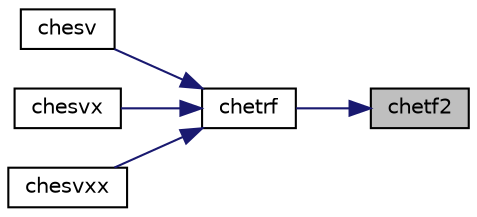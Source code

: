 digraph "chetf2"
{
 // LATEX_PDF_SIZE
  edge [fontname="Helvetica",fontsize="10",labelfontname="Helvetica",labelfontsize="10"];
  node [fontname="Helvetica",fontsize="10",shape=record];
  rankdir="RL";
  Node1 [label="chetf2",height=0.2,width=0.4,color="black", fillcolor="grey75", style="filled", fontcolor="black",tooltip="CHETF2 computes the factorization of a complex Hermitian matrix, using the diagonal pivoting method (..."];
  Node1 -> Node2 [dir="back",color="midnightblue",fontsize="10",style="solid",fontname="Helvetica"];
  Node2 [label="chetrf",height=0.2,width=0.4,color="black", fillcolor="white", style="filled",URL="$chetrf_8f.html#a081dd1908e46d064c2bf0a1f6b664b86",tooltip="CHETRF"];
  Node2 -> Node3 [dir="back",color="midnightblue",fontsize="10",style="solid",fontname="Helvetica"];
  Node3 [label="chesv",height=0.2,width=0.4,color="black", fillcolor="white", style="filled",URL="$chesv_8f.html#af8cd44fa8c6239031e5a6a1c3694a75b",tooltip="CHESV computes the solution to system of linear equations A * X = B for HE matrices"];
  Node2 -> Node4 [dir="back",color="midnightblue",fontsize="10",style="solid",fontname="Helvetica"];
  Node4 [label="chesvx",height=0.2,width=0.4,color="black", fillcolor="white", style="filled",URL="$chesvx_8f.html#ac0259fd948caa122aa7bcad0d78ed300",tooltip="CHESVX computes the solution to system of linear equations A * X = B for HE matrices"];
  Node2 -> Node5 [dir="back",color="midnightblue",fontsize="10",style="solid",fontname="Helvetica"];
  Node5 [label="chesvxx",height=0.2,width=0.4,color="black", fillcolor="white", style="filled",URL="$chesvxx_8f.html#a362015bddbaafb0fe959ee14a9b9785b",tooltip="CHESVXX computes the solution to system of linear equations A * X = B for HE matrices"];
}
